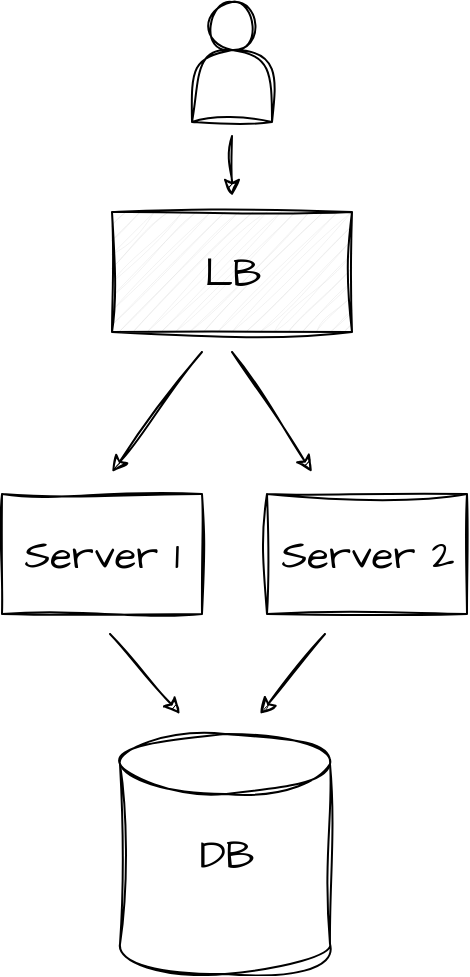 <mxfile version="22.0.8" type="github">
  <diagram name="Page-1" id="uPnVnsz4AivT6K7XMaV0">
    <mxGraphModel dx="1011" dy="456" grid="1" gridSize="10" guides="1" tooltips="1" connect="1" arrows="1" fold="1" page="1" pageScale="1" pageWidth="850" pageHeight="1100" math="0" shadow="0">
      <root>
        <mxCell id="0" />
        <mxCell id="1" parent="0" />
        <mxCell id="GH7jgtNaJzvZroeDMbT2-1" value="" style="shape=cylinder3;whiteSpace=wrap;html=1;boundedLbl=1;backgroundOutline=1;size=15;sketch=1;hachureGap=4;jiggle=2;curveFitting=1;fontFamily=Architects Daughter;fontSource=https%3A%2F%2Ffonts.googleapis.com%2Fcss%3Ffamily%3DArchitects%2BDaughter;fontSize=20;" vertex="1" parent="1">
          <mxGeometry x="99" y="401" width="105" height="120" as="geometry" />
        </mxCell>
        <mxCell id="GH7jgtNaJzvZroeDMbT2-2" value="DB" style="text;html=1;align=center;verticalAlign=middle;resizable=0;points=[];autosize=1;strokeColor=none;fillColor=none;fontSize=20;fontFamily=Architects Daughter;" vertex="1" parent="1">
          <mxGeometry x="126.5" y="441" width="50" height="40" as="geometry" />
        </mxCell>
        <mxCell id="GH7jgtNaJzvZroeDMbT2-3" value="" style="verticalLabelPosition=bottom;verticalAlign=top;html=1;shape=mxgraph.basic.patternFillRect;fillStyle=diag;step=5;fillStrokeWidth=0.2;fillStrokeColor=#dddddd;sketch=1;hachureGap=4;jiggle=2;curveFitting=1;fontFamily=Architects Daughter;fontSource=https%3A%2F%2Ffonts.googleapis.com%2Fcss%3Ffamily%3DArchitects%2BDaughter;fontSize=20;" vertex="1" parent="1">
          <mxGeometry x="95" y="140" width="120" height="60" as="geometry" />
        </mxCell>
        <mxCell id="GH7jgtNaJzvZroeDMbT2-4" value="LB" style="text;html=1;align=center;verticalAlign=middle;resizable=0;points=[];autosize=1;strokeColor=none;fillColor=none;fontSize=20;fontFamily=Architects Daughter;" vertex="1" parent="1">
          <mxGeometry x="130" y="150" width="50" height="40" as="geometry" />
        </mxCell>
        <mxCell id="GH7jgtNaJzvZroeDMbT2-9" value="Server 1" style="whiteSpace=wrap;html=1;align=center;verticalAlign=middle;treeFolding=1;treeMoving=1;sketch=1;hachureGap=4;jiggle=2;curveFitting=1;fontFamily=Architects Daughter;fontSource=https%3A%2F%2Ffonts.googleapis.com%2Fcss%3Ffamily%3DArchitects%2BDaughter;fontSize=20;" vertex="1" parent="1">
          <mxGeometry x="40" y="281" width="100" height="60" as="geometry" />
        </mxCell>
        <mxCell id="GH7jgtNaJzvZroeDMbT2-10" value="Server 2" style="whiteSpace=wrap;html=1;align=center;verticalAlign=middle;treeFolding=1;treeMoving=1;sketch=1;hachureGap=4;jiggle=2;curveFitting=1;fontFamily=Architects Daughter;fontSource=https%3A%2F%2Ffonts.googleapis.com%2Fcss%3Ffamily%3DArchitects%2BDaughter;fontSize=20;" vertex="1" parent="1">
          <mxGeometry x="172.5" y="281" width="100" height="60" as="geometry" />
        </mxCell>
        <mxCell id="GH7jgtNaJzvZroeDMbT2-12" value="" style="shape=actor;whiteSpace=wrap;html=1;sketch=1;hachureGap=4;jiggle=2;curveFitting=1;fontFamily=Architects Daughter;fontSource=https%3A%2F%2Ffonts.googleapis.com%2Fcss%3Ffamily%3DArchitects%2BDaughter;fontSize=20;" vertex="1" parent="1">
          <mxGeometry x="135" y="35" width="40" height="60" as="geometry" />
        </mxCell>
        <mxCell id="GH7jgtNaJzvZroeDMbT2-42" value="" style="endArrow=classic;html=1;rounded=0;sketch=1;hachureGap=4;jiggle=2;curveFitting=1;fontFamily=Architects Daughter;fontSource=https%3A%2F%2Ffonts.googleapis.com%2Fcss%3Ffamily%3DArchitects%2BDaughter;fontSize=16;" edge="1" parent="1">
          <mxGeometry width="50" height="50" relative="1" as="geometry">
            <mxPoint x="155" y="210" as="sourcePoint" />
            <mxPoint x="195" y="270" as="targetPoint" />
          </mxGeometry>
        </mxCell>
        <mxCell id="GH7jgtNaJzvZroeDMbT2-43" value="" style="endArrow=classic;html=1;rounded=0;sketch=1;hachureGap=4;jiggle=2;curveFitting=1;fontFamily=Architects Daughter;fontSource=https%3A%2F%2Ffonts.googleapis.com%2Fcss%3Ffamily%3DArchitects%2BDaughter;fontSize=16;" edge="1" parent="1">
          <mxGeometry width="50" height="50" relative="1" as="geometry">
            <mxPoint x="140" y="210" as="sourcePoint" />
            <mxPoint x="95" y="270" as="targetPoint" />
          </mxGeometry>
        </mxCell>
        <mxCell id="GH7jgtNaJzvZroeDMbT2-45" value="" style="endArrow=classic;html=1;rounded=0;sketch=1;hachureGap=4;jiggle=2;curveFitting=1;fontFamily=Architects Daughter;fontSource=https%3A%2F%2Ffonts.googleapis.com%2Fcss%3Ffamily%3DArchitects%2BDaughter;fontSize=16;" edge="1" parent="1">
          <mxGeometry width="50" height="50" relative="1" as="geometry">
            <mxPoint x="94" y="351" as="sourcePoint" />
            <mxPoint x="129" y="391" as="targetPoint" />
          </mxGeometry>
        </mxCell>
        <mxCell id="GH7jgtNaJzvZroeDMbT2-46" value="" style="endArrow=classic;html=1;rounded=0;sketch=1;hachureGap=4;jiggle=2;curveFitting=1;fontFamily=Architects Daughter;fontSource=https%3A%2F%2Ffonts.googleapis.com%2Fcss%3Ffamily%3DArchitects%2BDaughter;fontSize=16;" edge="1" parent="1">
          <mxGeometry width="50" height="50" relative="1" as="geometry">
            <mxPoint x="201.5" y="351" as="sourcePoint" />
            <mxPoint x="169" y="391" as="targetPoint" />
          </mxGeometry>
        </mxCell>
        <mxCell id="GH7jgtNaJzvZroeDMbT2-48" value="" style="endArrow=classic;html=1;rounded=0;sketch=1;hachureGap=4;jiggle=2;curveFitting=1;fontFamily=Architects Daughter;fontSource=https%3A%2F%2Ffonts.googleapis.com%2Fcss%3Ffamily%3DArchitects%2BDaughter;fontSize=16;" edge="1" parent="1">
          <mxGeometry width="50" height="50" relative="1" as="geometry">
            <mxPoint x="155" y="102" as="sourcePoint" />
            <mxPoint x="155" y="132" as="targetPoint" />
          </mxGeometry>
        </mxCell>
      </root>
    </mxGraphModel>
  </diagram>
</mxfile>
